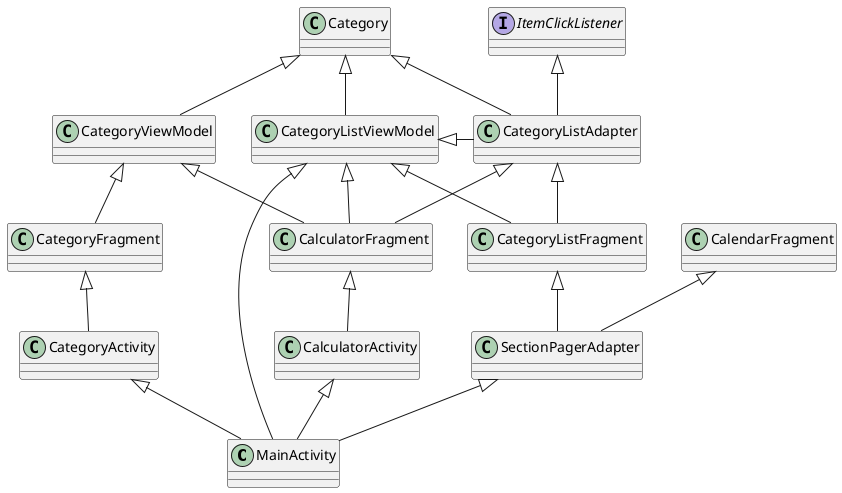 @startuml

class MainActivity
class CategoryListFragment
class CalendarFragment
class CategoryListViewModel
class SectionPagerAdapter
class CategoryActivity
class CategoryFragment
class CalculatorActivity
class CalculatorFragment
class CategoryListAdapter
class Category
Interface ItemClickListener
class CategoryViewModel

SectionPagerAdapter <|-- MainActivity
CategoryListViewModel <|-- MainActivity
CalendarFragment <|-- SectionPagerAdapter
CategoryListFragment <|-- SectionPagerAdapter
CategoryActivity <|-- MainActivity
CalculatorActivity <|-- MainActivity
CategoryListAdapter <|-- CategoryListFragment
CategoryListViewModel <|-- CategoryListFragment
CategoryListViewModel <|- CategoryListAdapter
Category <|-- CategoryListAdapter
ItemClickListener <|-- CategoryListAdapter
CategoryFragment <|-- CategoryActivity
CategoryViewModel <|-- CategoryFragment
Category <|-- CategoryViewModel
Category <|-- CategoryListViewModel
CalculatorFragment <|-- CalculatorActivity
CategoryListAdapter <|--CalculatorFragment
CategoryListViewModel <|-- CalculatorFragment
CategoryViewModel <|-- CalculatorFragment
@enduml



annotation SuppressWarnings

@enduml